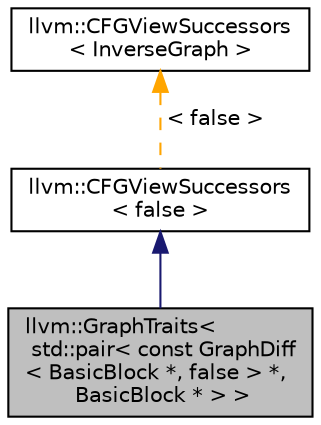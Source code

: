 digraph "llvm::GraphTraits&lt; std::pair&lt; const GraphDiff&lt; BasicBlock *, false &gt; *, BasicBlock * &gt; &gt;"
{
 // LATEX_PDF_SIZE
  bgcolor="transparent";
  edge [fontname="Helvetica",fontsize="10",labelfontname="Helvetica",labelfontsize="10"];
  node [fontname="Helvetica",fontsize="10",shape="box"];
  Node1 [label="llvm::GraphTraits\<\l std::pair\< const GraphDiff\l\< BasicBlock *, false \> *,\l BasicBlock * \> \>",height=0.2,width=0.4,color="black", fillcolor="grey75", style="filled", fontcolor="black",tooltip=" "];
  Node2 -> Node1 [dir="back",color="midnightblue",fontsize="10",style="solid",fontname="Helvetica"];
  Node2 [label="llvm::CFGViewSuccessors\l\< false \>",height=0.2,width=0.4,color="black",URL="$structllvm_1_1CFGViewSuccessors.html",tooltip=" "];
  Node3 -> Node2 [dir="back",color="orange",fontsize="10",style="dashed",label=" \< false \>" ,fontname="Helvetica"];
  Node3 [label="llvm::CFGViewSuccessors\l\< InverseGraph \>",height=0.2,width=0.4,color="black",URL="$structllvm_1_1CFGViewSuccessors.html",tooltip=" "];
}
